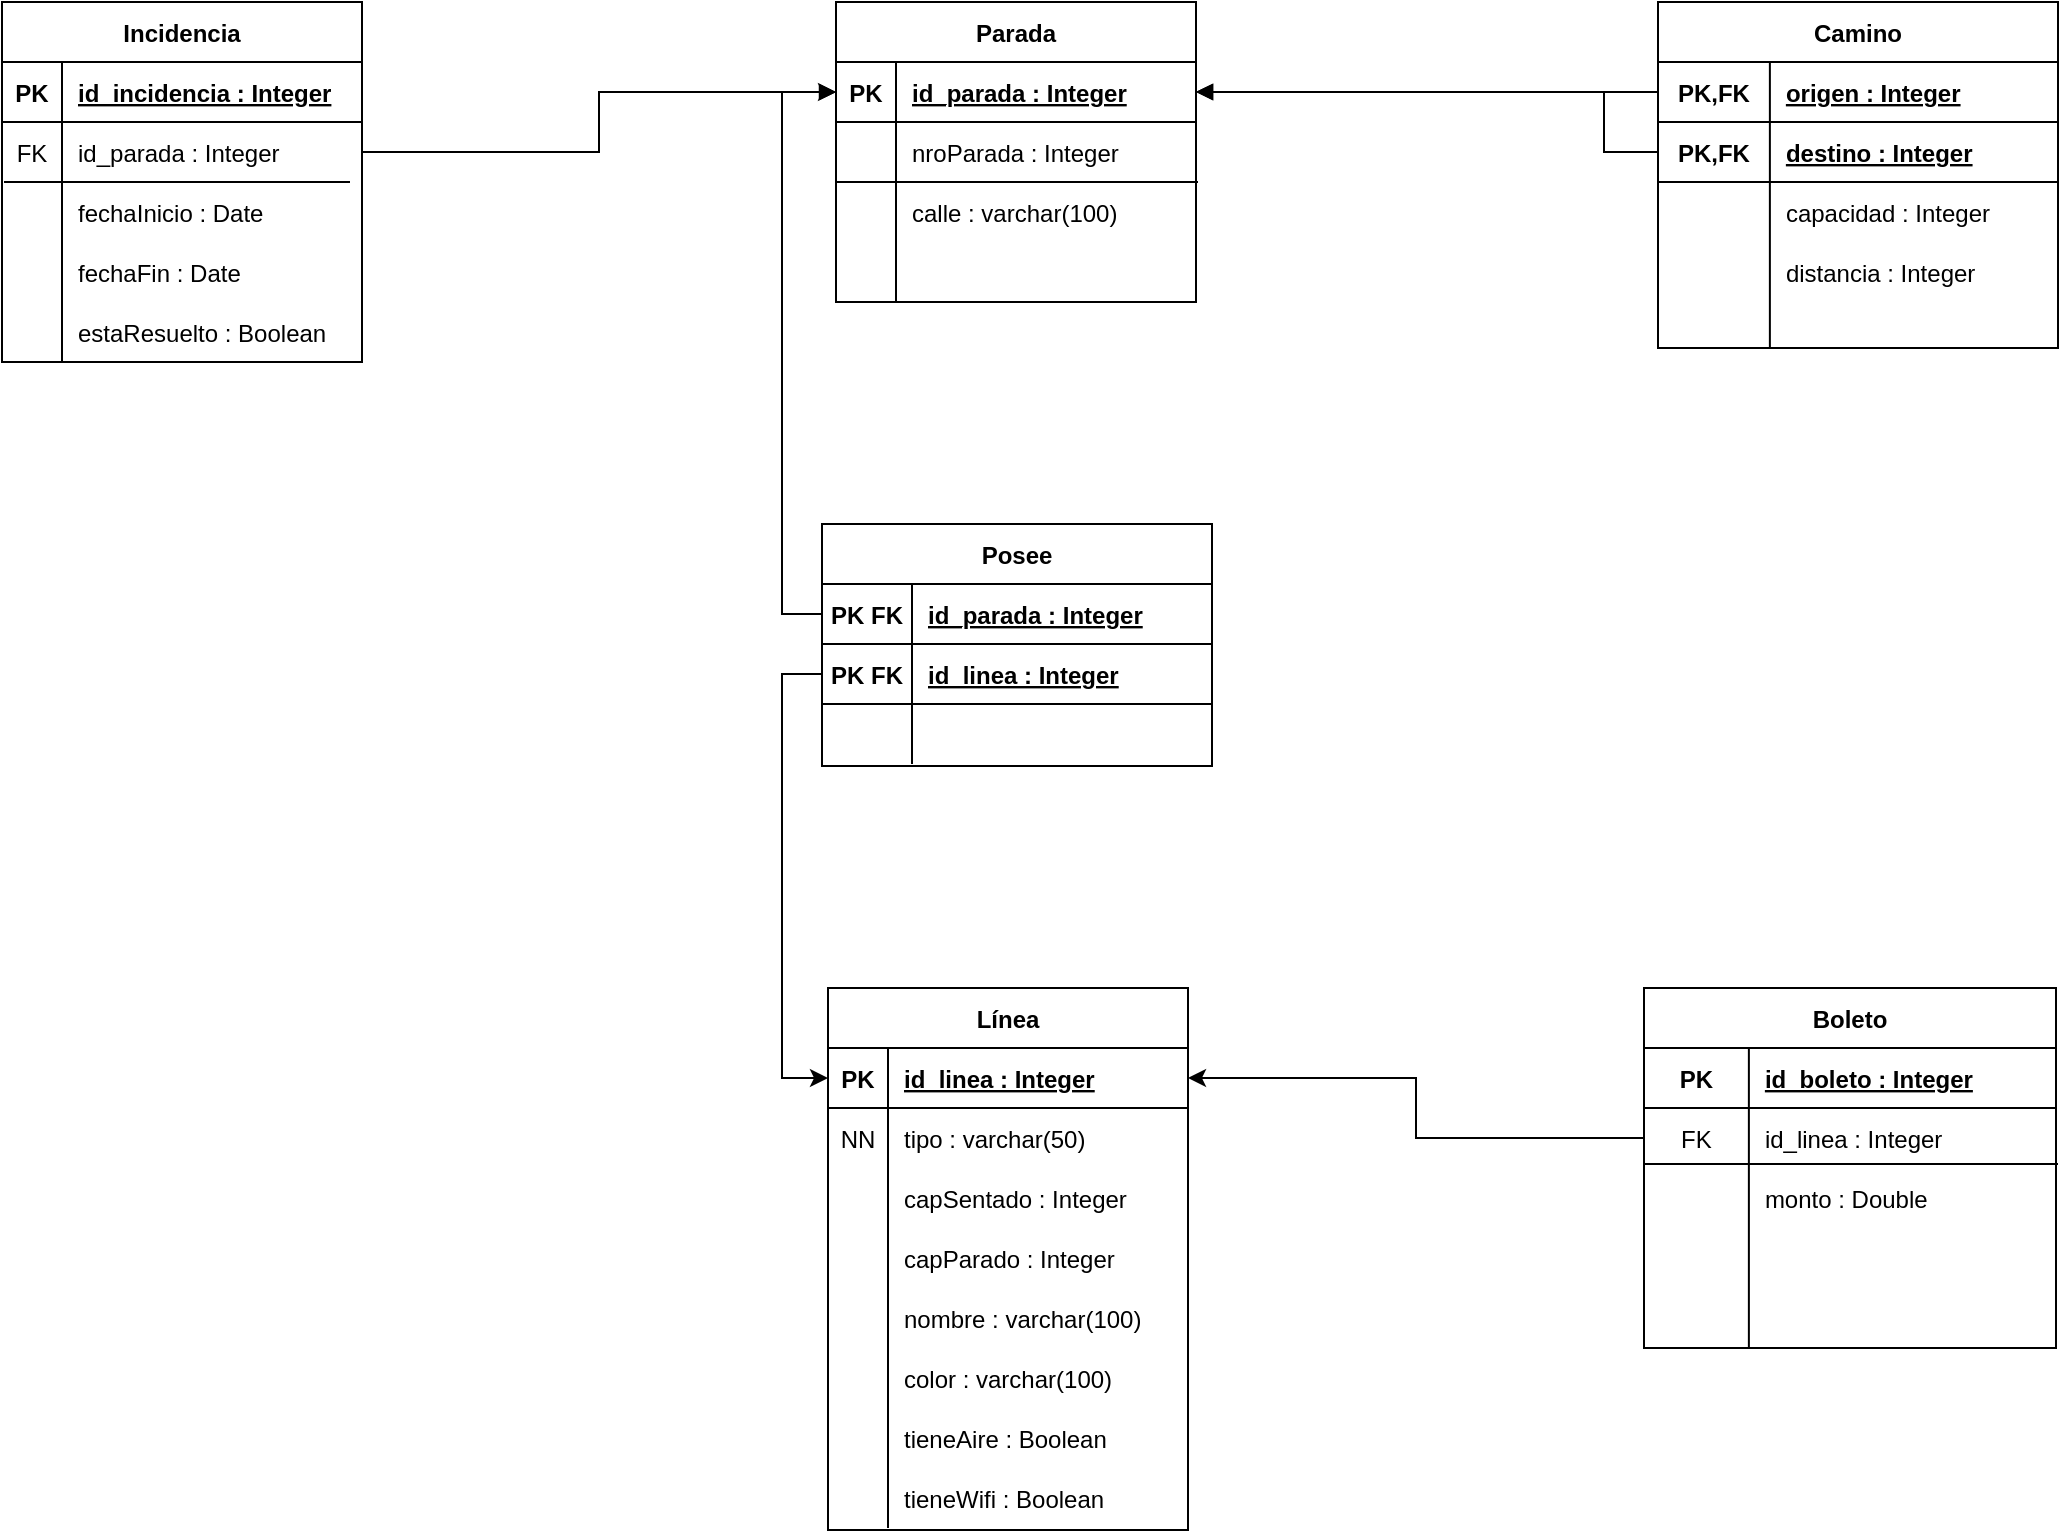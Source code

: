 <mxfile version="20.1.1" type="device"><diagram id="34BXZOlzf_gO7m-0BxgP" name="Page-1"><mxGraphModel dx="1102" dy="600" grid="0" gridSize="10" guides="1" tooltips="1" connect="1" arrows="1" fold="1" page="1" pageScale="1" pageWidth="100000" pageHeight="100000" math="0" shadow="0"><root><mxCell id="0"/><mxCell id="1" parent="0"/><mxCell id="Bg2CPUU8mRUNWE9RcrOI-24" value="Incidencia" style="shape=table;startSize=30;container=1;collapsible=1;childLayout=tableLayout;fixedRows=1;rowLines=0;fontStyle=1;align=center;resizeLast=1;" parent="1" vertex="1"><mxGeometry x="164" y="223" width="180" height="180" as="geometry"/></mxCell><mxCell id="Bg2CPUU8mRUNWE9RcrOI-25" value="" style="shape=tableRow;horizontal=0;startSize=0;swimlaneHead=0;swimlaneBody=0;fillColor=none;collapsible=0;dropTarget=0;points=[[0,0.5],[1,0.5]];portConstraint=eastwest;top=0;left=0;right=0;bottom=1;" parent="Bg2CPUU8mRUNWE9RcrOI-24" vertex="1"><mxGeometry y="30" width="180" height="30" as="geometry"/></mxCell><mxCell id="Bg2CPUU8mRUNWE9RcrOI-26" value="PK" style="shape=partialRectangle;connectable=0;fillColor=none;top=0;left=0;bottom=0;right=0;fontStyle=1;overflow=hidden;" parent="Bg2CPUU8mRUNWE9RcrOI-25" vertex="1"><mxGeometry width="30" height="30" as="geometry"><mxRectangle width="30" height="30" as="alternateBounds"/></mxGeometry></mxCell><mxCell id="Bg2CPUU8mRUNWE9RcrOI-27" value="id_incidencia : Integer" style="shape=partialRectangle;connectable=0;fillColor=none;top=0;left=0;bottom=0;right=0;align=left;spacingLeft=6;fontStyle=5;overflow=hidden;" parent="Bg2CPUU8mRUNWE9RcrOI-25" vertex="1"><mxGeometry x="30" width="150" height="30" as="geometry"><mxRectangle width="150" height="30" as="alternateBounds"/></mxGeometry></mxCell><mxCell id="Bg2CPUU8mRUNWE9RcrOI-37" value="" style="shape=tableRow;horizontal=0;startSize=0;swimlaneHead=0;swimlaneBody=0;fillColor=none;collapsible=0;dropTarget=0;points=[[0,0.5],[1,0.5]];portConstraint=eastwest;top=0;left=0;right=0;bottom=0;" parent="Bg2CPUU8mRUNWE9RcrOI-24" vertex="1"><mxGeometry y="60" width="180" height="30" as="geometry"/></mxCell><mxCell id="Bg2CPUU8mRUNWE9RcrOI-38" value="FK" style="shape=partialRectangle;connectable=0;fillColor=none;top=0;left=0;bottom=0;right=0;fontStyle=0;overflow=hidden;" parent="Bg2CPUU8mRUNWE9RcrOI-37" vertex="1"><mxGeometry width="30" height="30" as="geometry"><mxRectangle width="30" height="30" as="alternateBounds"/></mxGeometry></mxCell><mxCell id="Bg2CPUU8mRUNWE9RcrOI-39" value="id_parada : Integer" style="shape=partialRectangle;connectable=0;fillColor=none;top=0;left=0;bottom=0;right=0;align=left;spacingLeft=6;fontStyle=0;overflow=hidden;" parent="Bg2CPUU8mRUNWE9RcrOI-37" vertex="1"><mxGeometry x="30" width="150" height="30" as="geometry"><mxRectangle width="150" height="30" as="alternateBounds"/></mxGeometry></mxCell><mxCell id="Bg2CPUU8mRUNWE9RcrOI-28" value="" style="shape=tableRow;horizontal=0;startSize=0;swimlaneHead=0;swimlaneBody=0;fillColor=none;collapsible=0;dropTarget=0;points=[[0,0.5],[1,0.5]];portConstraint=eastwest;top=0;left=0;right=0;bottom=0;" parent="Bg2CPUU8mRUNWE9RcrOI-24" vertex="1"><mxGeometry y="90" width="180" height="30" as="geometry"/></mxCell><mxCell id="Bg2CPUU8mRUNWE9RcrOI-29" value="" style="shape=partialRectangle;connectable=0;fillColor=none;top=0;left=0;bottom=0;right=0;editable=1;overflow=hidden;" parent="Bg2CPUU8mRUNWE9RcrOI-28" vertex="1"><mxGeometry width="30" height="30" as="geometry"><mxRectangle width="30" height="30" as="alternateBounds"/></mxGeometry></mxCell><mxCell id="Bg2CPUU8mRUNWE9RcrOI-30" value="fechaInicio : Date" style="shape=partialRectangle;connectable=0;fillColor=none;top=0;left=0;bottom=0;right=0;align=left;spacingLeft=6;overflow=hidden;" parent="Bg2CPUU8mRUNWE9RcrOI-28" vertex="1"><mxGeometry x="30" width="150" height="30" as="geometry"><mxRectangle width="150" height="30" as="alternateBounds"/></mxGeometry></mxCell><mxCell id="Bg2CPUU8mRUNWE9RcrOI-31" value="" style="shape=tableRow;horizontal=0;startSize=0;swimlaneHead=0;swimlaneBody=0;fillColor=none;collapsible=0;dropTarget=0;points=[[0,0.5],[1,0.5]];portConstraint=eastwest;top=0;left=0;right=0;bottom=0;" parent="Bg2CPUU8mRUNWE9RcrOI-24" vertex="1"><mxGeometry y="120" width="180" height="30" as="geometry"/></mxCell><mxCell id="Bg2CPUU8mRUNWE9RcrOI-32" value="" style="shape=partialRectangle;connectable=0;fillColor=none;top=0;left=0;bottom=0;right=0;editable=1;overflow=hidden;" parent="Bg2CPUU8mRUNWE9RcrOI-31" vertex="1"><mxGeometry width="30" height="30" as="geometry"><mxRectangle width="30" height="30" as="alternateBounds"/></mxGeometry></mxCell><mxCell id="Bg2CPUU8mRUNWE9RcrOI-33" value="fechaFin : Date" style="shape=partialRectangle;connectable=0;fillColor=none;top=0;left=0;bottom=0;right=0;align=left;spacingLeft=6;overflow=hidden;" parent="Bg2CPUU8mRUNWE9RcrOI-31" vertex="1"><mxGeometry x="30" width="150" height="30" as="geometry"><mxRectangle width="150" height="30" as="alternateBounds"/></mxGeometry></mxCell><mxCell id="Bg2CPUU8mRUNWE9RcrOI-34" value="" style="shape=tableRow;horizontal=0;startSize=0;swimlaneHead=0;swimlaneBody=0;fillColor=none;collapsible=0;dropTarget=0;points=[[0,0.5],[1,0.5]];portConstraint=eastwest;top=0;left=0;right=0;bottom=0;" parent="Bg2CPUU8mRUNWE9RcrOI-24" vertex="1"><mxGeometry y="150" width="180" height="30" as="geometry"/></mxCell><mxCell id="Bg2CPUU8mRUNWE9RcrOI-35" value="" style="shape=partialRectangle;connectable=0;fillColor=none;top=0;left=0;bottom=0;right=0;editable=1;overflow=hidden;" parent="Bg2CPUU8mRUNWE9RcrOI-34" vertex="1"><mxGeometry width="30" height="30" as="geometry"><mxRectangle width="30" height="30" as="alternateBounds"/></mxGeometry></mxCell><mxCell id="Bg2CPUU8mRUNWE9RcrOI-36" value="estaResuelto : Boolean" style="shape=partialRectangle;connectable=0;fillColor=none;top=0;left=0;bottom=0;right=0;align=left;spacingLeft=6;overflow=hidden;" parent="Bg2CPUU8mRUNWE9RcrOI-34" vertex="1"><mxGeometry x="30" width="150" height="30" as="geometry"><mxRectangle width="150" height="30" as="alternateBounds"/></mxGeometry></mxCell><mxCell id="Bg2CPUU8mRUNWE9RcrOI-43" value="Parada" style="shape=table;startSize=30;container=1;collapsible=1;childLayout=tableLayout;fixedRows=1;rowLines=0;fontStyle=1;align=center;resizeLast=1;" parent="1" vertex="1"><mxGeometry x="581" y="223" width="180" height="150" as="geometry"/></mxCell><mxCell id="Bg2CPUU8mRUNWE9RcrOI-44" value="" style="shape=tableRow;horizontal=0;startSize=0;swimlaneHead=0;swimlaneBody=0;fillColor=none;collapsible=0;dropTarget=0;points=[[0,0.5],[1,0.5]];portConstraint=eastwest;top=0;left=0;right=0;bottom=1;" parent="Bg2CPUU8mRUNWE9RcrOI-43" vertex="1"><mxGeometry y="30" width="180" height="30" as="geometry"/></mxCell><mxCell id="Bg2CPUU8mRUNWE9RcrOI-45" value="PK" style="shape=partialRectangle;connectable=0;fillColor=none;top=0;left=0;bottom=0;right=0;fontStyle=1;overflow=hidden;" parent="Bg2CPUU8mRUNWE9RcrOI-44" vertex="1"><mxGeometry width="30" height="30" as="geometry"><mxRectangle width="30" height="30" as="alternateBounds"/></mxGeometry></mxCell><mxCell id="Bg2CPUU8mRUNWE9RcrOI-46" value="id_parada : Integer" style="shape=partialRectangle;connectable=0;fillColor=none;top=0;left=0;bottom=0;right=0;align=left;spacingLeft=6;fontStyle=5;overflow=hidden;" parent="Bg2CPUU8mRUNWE9RcrOI-44" vertex="1"><mxGeometry x="30" width="150" height="30" as="geometry"><mxRectangle width="150" height="30" as="alternateBounds"/></mxGeometry></mxCell><mxCell id="Bg2CPUU8mRUNWE9RcrOI-47" value="" style="shape=tableRow;horizontal=0;startSize=0;swimlaneHead=0;swimlaneBody=0;fillColor=none;collapsible=0;dropTarget=0;points=[[0,0.5],[1,0.5]];portConstraint=eastwest;top=0;left=0;right=0;bottom=0;" parent="Bg2CPUU8mRUNWE9RcrOI-43" vertex="1"><mxGeometry y="60" width="180" height="30" as="geometry"/></mxCell><mxCell id="Bg2CPUU8mRUNWE9RcrOI-48" value="" style="shape=partialRectangle;connectable=0;fillColor=none;top=0;left=0;bottom=0;right=0;editable=1;overflow=hidden;" parent="Bg2CPUU8mRUNWE9RcrOI-47" vertex="1"><mxGeometry width="30" height="30" as="geometry"><mxRectangle width="30" height="30" as="alternateBounds"/></mxGeometry></mxCell><mxCell id="Bg2CPUU8mRUNWE9RcrOI-49" value="nroParada : Integer" style="shape=partialRectangle;connectable=0;fillColor=none;top=0;left=0;bottom=0;right=0;align=left;spacingLeft=6;overflow=hidden;" parent="Bg2CPUU8mRUNWE9RcrOI-47" vertex="1"><mxGeometry x="30" width="150" height="30" as="geometry"><mxRectangle width="150" height="30" as="alternateBounds"/></mxGeometry></mxCell><mxCell id="Bg2CPUU8mRUNWE9RcrOI-50" value="" style="shape=tableRow;horizontal=0;startSize=0;swimlaneHead=0;swimlaneBody=0;fillColor=none;collapsible=0;dropTarget=0;points=[[0,0.5],[1,0.5]];portConstraint=eastwest;top=0;left=0;right=0;bottom=0;" parent="Bg2CPUU8mRUNWE9RcrOI-43" vertex="1"><mxGeometry y="90" width="180" height="30" as="geometry"/></mxCell><mxCell id="Bg2CPUU8mRUNWE9RcrOI-51" value="" style="shape=partialRectangle;connectable=0;fillColor=none;top=0;left=0;bottom=0;right=0;editable=1;overflow=hidden;" parent="Bg2CPUU8mRUNWE9RcrOI-50" vertex="1"><mxGeometry width="30" height="30" as="geometry"><mxRectangle width="30" height="30" as="alternateBounds"/></mxGeometry></mxCell><mxCell id="Bg2CPUU8mRUNWE9RcrOI-52" value="calle : varchar(100)" style="shape=partialRectangle;connectable=0;fillColor=none;top=0;left=0;bottom=0;right=0;align=left;spacingLeft=6;overflow=hidden;" parent="Bg2CPUU8mRUNWE9RcrOI-50" vertex="1"><mxGeometry x="30" width="150" height="30" as="geometry"><mxRectangle width="150" height="30" as="alternateBounds"/></mxGeometry></mxCell><mxCell id="Bg2CPUU8mRUNWE9RcrOI-53" value="" style="shape=tableRow;horizontal=0;startSize=0;swimlaneHead=0;swimlaneBody=0;fillColor=none;collapsible=0;dropTarget=0;points=[[0,0.5],[1,0.5]];portConstraint=eastwest;top=0;left=0;right=0;bottom=0;" parent="Bg2CPUU8mRUNWE9RcrOI-43" vertex="1"><mxGeometry y="120" width="180" height="30" as="geometry"/></mxCell><mxCell id="Bg2CPUU8mRUNWE9RcrOI-54" value="" style="shape=partialRectangle;connectable=0;fillColor=none;top=0;left=0;bottom=0;right=0;editable=1;overflow=hidden;" parent="Bg2CPUU8mRUNWE9RcrOI-53" vertex="1"><mxGeometry width="30" height="30" as="geometry"><mxRectangle width="30" height="30" as="alternateBounds"/></mxGeometry></mxCell><mxCell id="Bg2CPUU8mRUNWE9RcrOI-55" value="" style="shape=partialRectangle;connectable=0;fillColor=none;top=0;left=0;bottom=0;right=0;align=left;spacingLeft=6;overflow=hidden;" parent="Bg2CPUU8mRUNWE9RcrOI-53" vertex="1"><mxGeometry x="30" width="150" height="30" as="geometry"><mxRectangle width="150" height="30" as="alternateBounds"/></mxGeometry></mxCell><mxCell id="Bg2CPUU8mRUNWE9RcrOI-59" value="" style="line;strokeWidth=1;rotatable=0;dashed=0;labelPosition=right;align=left;verticalAlign=middle;spacingTop=0;spacingLeft=6;points=[];portConstraint=eastwest;" parent="1" vertex="1"><mxGeometry x="581" y="308" width="181" height="10" as="geometry"/></mxCell><mxCell id="Bg2CPUU8mRUNWE9RcrOI-60" value="" style="html=1;verticalAlign=bottom;endArrow=block;rounded=0;exitX=1;exitY=0.5;exitDx=0;exitDy=0;entryX=0;entryY=0.5;entryDx=0;entryDy=0;edgeStyle=orthogonalEdgeStyle;" parent="1" source="Bg2CPUU8mRUNWE9RcrOI-37" target="Bg2CPUU8mRUNWE9RcrOI-44" edge="1"><mxGeometry width="80" relative="1" as="geometry"><mxPoint x="527" y="411" as="sourcePoint"/><mxPoint x="607" y="411" as="targetPoint"/></mxGeometry></mxCell><mxCell id="Bg2CPUU8mRUNWE9RcrOI-61" value="Camino" style="shape=table;startSize=30;container=1;collapsible=1;childLayout=tableLayout;fixedRows=1;rowLines=0;fontStyle=1;align=center;resizeLast=1;" parent="1" vertex="1"><mxGeometry x="992" y="223" width="200" height="173" as="geometry"/></mxCell><mxCell id="Bg2CPUU8mRUNWE9RcrOI-62" value="" style="shape=tableRow;horizontal=0;startSize=0;swimlaneHead=0;swimlaneBody=0;fillColor=none;collapsible=0;dropTarget=0;points=[[0,0.5],[1,0.5]];portConstraint=eastwest;top=0;left=0;right=0;bottom=1;" parent="Bg2CPUU8mRUNWE9RcrOI-61" vertex="1"><mxGeometry y="30" width="200" height="30" as="geometry"/></mxCell><mxCell id="Bg2CPUU8mRUNWE9RcrOI-63" value="PK,FK" style="shape=partialRectangle;connectable=0;fillColor=none;top=0;left=0;bottom=0;right=0;fontStyle=1;overflow=hidden;" parent="Bg2CPUU8mRUNWE9RcrOI-62" vertex="1"><mxGeometry width="55.938" height="30" as="geometry"><mxRectangle width="55.938" height="30" as="alternateBounds"/></mxGeometry></mxCell><mxCell id="Bg2CPUU8mRUNWE9RcrOI-64" value="origen : Integer" style="shape=partialRectangle;connectable=0;fillColor=none;top=0;left=0;bottom=0;right=0;align=left;spacingLeft=6;fontStyle=5;overflow=hidden;" parent="Bg2CPUU8mRUNWE9RcrOI-62" vertex="1"><mxGeometry x="55.938" width="144.062" height="30" as="geometry"><mxRectangle width="144.062" height="30" as="alternateBounds"/></mxGeometry></mxCell><mxCell id="Bg2CPUU8mRUNWE9RcrOI-74" value="" style="shape=tableRow;horizontal=0;startSize=0;swimlaneHead=0;swimlaneBody=0;fillColor=none;collapsible=0;dropTarget=0;points=[[0,0.5],[1,0.5]];portConstraint=eastwest;top=0;left=0;right=0;bottom=1;" parent="Bg2CPUU8mRUNWE9RcrOI-61" vertex="1"><mxGeometry y="60" width="200" height="30" as="geometry"/></mxCell><mxCell id="Bg2CPUU8mRUNWE9RcrOI-75" value="PK,FK" style="shape=partialRectangle;connectable=0;fillColor=none;top=0;left=0;bottom=0;right=0;fontStyle=1;overflow=hidden;" parent="Bg2CPUU8mRUNWE9RcrOI-74" vertex="1"><mxGeometry width="55.938" height="30" as="geometry"><mxRectangle width="55.938" height="30" as="alternateBounds"/></mxGeometry></mxCell><mxCell id="Bg2CPUU8mRUNWE9RcrOI-76" value="destino : Integer" style="shape=partialRectangle;connectable=0;fillColor=none;top=0;left=0;bottom=0;right=0;align=left;spacingLeft=6;fontStyle=5;overflow=hidden;" parent="Bg2CPUU8mRUNWE9RcrOI-74" vertex="1"><mxGeometry x="55.938" width="144.062" height="30" as="geometry"><mxRectangle width="144.062" height="30" as="alternateBounds"/></mxGeometry></mxCell><mxCell id="Bg2CPUU8mRUNWE9RcrOI-65" value="" style="shape=tableRow;horizontal=0;startSize=0;swimlaneHead=0;swimlaneBody=0;fillColor=none;collapsible=0;dropTarget=0;points=[[0,0.5],[1,0.5]];portConstraint=eastwest;top=0;left=0;right=0;bottom=0;" parent="Bg2CPUU8mRUNWE9RcrOI-61" vertex="1"><mxGeometry y="90" width="200" height="30" as="geometry"/></mxCell><mxCell id="Bg2CPUU8mRUNWE9RcrOI-66" value="" style="shape=partialRectangle;connectable=0;fillColor=none;top=0;left=0;bottom=0;right=0;editable=1;overflow=hidden;" parent="Bg2CPUU8mRUNWE9RcrOI-65" vertex="1"><mxGeometry width="55.938" height="30" as="geometry"><mxRectangle width="55.938" height="30" as="alternateBounds"/></mxGeometry></mxCell><mxCell id="Bg2CPUU8mRUNWE9RcrOI-67" value="capacidad : Integer" style="shape=partialRectangle;connectable=0;fillColor=none;top=0;left=0;bottom=0;right=0;align=left;spacingLeft=6;overflow=hidden;" parent="Bg2CPUU8mRUNWE9RcrOI-65" vertex="1"><mxGeometry x="55.938" width="144.062" height="30" as="geometry"><mxRectangle width="144.062" height="30" as="alternateBounds"/></mxGeometry></mxCell><mxCell id="Bg2CPUU8mRUNWE9RcrOI-68" value="" style="shape=tableRow;horizontal=0;startSize=0;swimlaneHead=0;swimlaneBody=0;fillColor=none;collapsible=0;dropTarget=0;points=[[0,0.5],[1,0.5]];portConstraint=eastwest;top=0;left=0;right=0;bottom=0;" parent="Bg2CPUU8mRUNWE9RcrOI-61" vertex="1"><mxGeometry y="120" width="200" height="30" as="geometry"/></mxCell><mxCell id="Bg2CPUU8mRUNWE9RcrOI-69" value="" style="shape=partialRectangle;connectable=0;fillColor=none;top=0;left=0;bottom=0;right=0;editable=1;overflow=hidden;" parent="Bg2CPUU8mRUNWE9RcrOI-68" vertex="1"><mxGeometry width="55.938" height="30" as="geometry"><mxRectangle width="55.938" height="30" as="alternateBounds"/></mxGeometry></mxCell><mxCell id="Bg2CPUU8mRUNWE9RcrOI-70" value="distancia : Integer" style="shape=partialRectangle;connectable=0;fillColor=none;top=0;left=0;bottom=0;right=0;align=left;spacingLeft=6;overflow=hidden;" parent="Bg2CPUU8mRUNWE9RcrOI-68" vertex="1"><mxGeometry x="55.938" width="144.062" height="30" as="geometry"><mxRectangle width="144.062" height="30" as="alternateBounds"/></mxGeometry></mxCell><mxCell id="Bg2CPUU8mRUNWE9RcrOI-71" value="" style="shape=tableRow;horizontal=0;startSize=0;swimlaneHead=0;swimlaneBody=0;fillColor=none;collapsible=0;dropTarget=0;points=[[0,0.5],[1,0.5]];portConstraint=eastwest;top=0;left=0;right=0;bottom=0;" parent="Bg2CPUU8mRUNWE9RcrOI-61" vertex="1"><mxGeometry y="150" width="200" height="23" as="geometry"/></mxCell><mxCell id="Bg2CPUU8mRUNWE9RcrOI-72" value="" style="shape=partialRectangle;connectable=0;fillColor=none;top=0;left=0;bottom=0;right=0;editable=1;overflow=hidden;" parent="Bg2CPUU8mRUNWE9RcrOI-71" vertex="1"><mxGeometry width="55.938" height="23" as="geometry"><mxRectangle width="55.938" height="23" as="alternateBounds"/></mxGeometry></mxCell><mxCell id="Bg2CPUU8mRUNWE9RcrOI-73" value="" style="shape=partialRectangle;connectable=0;fillColor=none;top=0;left=0;bottom=0;right=0;align=left;spacingLeft=6;overflow=hidden;" parent="Bg2CPUU8mRUNWE9RcrOI-71" vertex="1"><mxGeometry x="55.938" width="144.062" height="23" as="geometry"><mxRectangle width="144.062" height="23" as="alternateBounds"/></mxGeometry></mxCell><mxCell id="Bg2CPUU8mRUNWE9RcrOI-77" value="" style="html=1;verticalAlign=bottom;endArrow=block;rounded=0;entryX=1;entryY=0.5;entryDx=0;entryDy=0;exitX=0;exitY=0.5;exitDx=0;exitDy=0;edgeStyle=orthogonalEdgeStyle;" parent="1" source="Bg2CPUU8mRUNWE9RcrOI-62" target="Bg2CPUU8mRUNWE9RcrOI-44" edge="1"><mxGeometry width="80" relative="1" as="geometry"><mxPoint x="701" y="523" as="sourcePoint"/><mxPoint x="781" y="523" as="targetPoint"/></mxGeometry></mxCell><mxCell id="Bg2CPUU8mRUNWE9RcrOI-80" value="" style="line;strokeWidth=1;fillColor=none;align=left;verticalAlign=middle;spacingTop=-1;spacingLeft=3;spacingRight=3;rotatable=0;labelPosition=right;points=[];portConstraint=eastwest;" parent="1" vertex="1"><mxGeometry x="165" y="309" width="173" height="8" as="geometry"/></mxCell><mxCell id="Bg2CPUU8mRUNWE9RcrOI-81" value="Línea" style="shape=table;startSize=30;container=1;collapsible=1;childLayout=tableLayout;fixedRows=1;rowLines=0;fontStyle=1;align=center;resizeLast=1;" parent="1" vertex="1"><mxGeometry x="577" y="716" width="180" height="271" as="geometry"/></mxCell><mxCell id="Bg2CPUU8mRUNWE9RcrOI-82" value="" style="shape=tableRow;horizontal=0;startSize=0;swimlaneHead=0;swimlaneBody=0;fillColor=none;collapsible=0;dropTarget=0;points=[[0,0.5],[1,0.5]];portConstraint=eastwest;top=0;left=0;right=0;bottom=1;" parent="Bg2CPUU8mRUNWE9RcrOI-81" vertex="1"><mxGeometry y="30" width="180" height="30" as="geometry"/></mxCell><mxCell id="Bg2CPUU8mRUNWE9RcrOI-83" value="PK" style="shape=partialRectangle;connectable=0;fillColor=none;top=0;left=0;bottom=0;right=0;fontStyle=1;overflow=hidden;" parent="Bg2CPUU8mRUNWE9RcrOI-82" vertex="1"><mxGeometry width="30" height="30" as="geometry"><mxRectangle width="30" height="30" as="alternateBounds"/></mxGeometry></mxCell><mxCell id="Bg2CPUU8mRUNWE9RcrOI-84" value="id_linea : Integer" style="shape=partialRectangle;connectable=0;fillColor=none;top=0;left=0;bottom=0;right=0;align=left;spacingLeft=6;fontStyle=5;overflow=hidden;" parent="Bg2CPUU8mRUNWE9RcrOI-82" vertex="1"><mxGeometry x="30" width="150" height="30" as="geometry"><mxRectangle width="150" height="30" as="alternateBounds"/></mxGeometry></mxCell><mxCell id="FlTuh3q9VB6FCidektfe-21" style="shape=tableRow;horizontal=0;startSize=0;swimlaneHead=0;swimlaneBody=0;fillColor=none;collapsible=0;dropTarget=0;points=[[0,0.5],[1,0.5]];portConstraint=eastwest;top=0;left=0;right=0;bottom=0;" parent="Bg2CPUU8mRUNWE9RcrOI-81" vertex="1"><mxGeometry y="60" width="180" height="30" as="geometry"/></mxCell><mxCell id="FlTuh3q9VB6FCidektfe-22" value="NN" style="shape=partialRectangle;connectable=0;fillColor=none;top=0;left=0;bottom=0;right=0;editable=1;overflow=hidden;" parent="FlTuh3q9VB6FCidektfe-21" vertex="1"><mxGeometry width="30" height="30" as="geometry"><mxRectangle width="30" height="30" as="alternateBounds"/></mxGeometry></mxCell><mxCell id="FlTuh3q9VB6FCidektfe-23" value="tipo : varchar(50)" style="shape=partialRectangle;connectable=0;fillColor=none;top=0;left=0;bottom=0;right=0;align=left;spacingLeft=6;overflow=hidden;" parent="FlTuh3q9VB6FCidektfe-21" vertex="1"><mxGeometry x="30" width="150" height="30" as="geometry"><mxRectangle width="150" height="30" as="alternateBounds"/></mxGeometry></mxCell><mxCell id="Bg2CPUU8mRUNWE9RcrOI-85" value="" style="shape=tableRow;horizontal=0;startSize=0;swimlaneHead=0;swimlaneBody=0;fillColor=none;collapsible=0;dropTarget=0;points=[[0,0.5],[1,0.5]];portConstraint=eastwest;top=0;left=0;right=0;bottom=0;" parent="Bg2CPUU8mRUNWE9RcrOI-81" vertex="1"><mxGeometry y="90" width="180" height="30" as="geometry"/></mxCell><mxCell id="Bg2CPUU8mRUNWE9RcrOI-86" value="" style="shape=partialRectangle;connectable=0;fillColor=none;top=0;left=0;bottom=0;right=0;editable=1;overflow=hidden;" parent="Bg2CPUU8mRUNWE9RcrOI-85" vertex="1"><mxGeometry width="30" height="30" as="geometry"><mxRectangle width="30" height="30" as="alternateBounds"/></mxGeometry></mxCell><mxCell id="Bg2CPUU8mRUNWE9RcrOI-87" value="capSentado : Integer" style="shape=partialRectangle;connectable=0;fillColor=none;top=0;left=0;bottom=0;right=0;align=left;spacingLeft=6;overflow=hidden;" parent="Bg2CPUU8mRUNWE9RcrOI-85" vertex="1"><mxGeometry x="30" width="150" height="30" as="geometry"><mxRectangle width="150" height="30" as="alternateBounds"/></mxGeometry></mxCell><mxCell id="FlTuh3q9VB6FCidektfe-24" style="shape=tableRow;horizontal=0;startSize=0;swimlaneHead=0;swimlaneBody=0;fillColor=none;collapsible=0;dropTarget=0;points=[[0,0.5],[1,0.5]];portConstraint=eastwest;top=0;left=0;right=0;bottom=0;" parent="Bg2CPUU8mRUNWE9RcrOI-81" vertex="1"><mxGeometry y="120" width="180" height="30" as="geometry"/></mxCell><mxCell id="FlTuh3q9VB6FCidektfe-25" style="shape=partialRectangle;connectable=0;fillColor=none;top=0;left=0;bottom=0;right=0;editable=1;overflow=hidden;" parent="FlTuh3q9VB6FCidektfe-24" vertex="1"><mxGeometry width="30" height="30" as="geometry"><mxRectangle width="30" height="30" as="alternateBounds"/></mxGeometry></mxCell><mxCell id="FlTuh3q9VB6FCidektfe-26" value="capParado : Integer" style="shape=partialRectangle;connectable=0;fillColor=none;top=0;left=0;bottom=0;right=0;align=left;spacingLeft=6;overflow=hidden;" parent="FlTuh3q9VB6FCidektfe-24" vertex="1"><mxGeometry x="30" width="150" height="30" as="geometry"><mxRectangle width="150" height="30" as="alternateBounds"/></mxGeometry></mxCell><mxCell id="Bg2CPUU8mRUNWE9RcrOI-88" value="" style="shape=tableRow;horizontal=0;startSize=0;swimlaneHead=0;swimlaneBody=0;fillColor=none;collapsible=0;dropTarget=0;points=[[0,0.5],[1,0.5]];portConstraint=eastwest;top=0;left=0;right=0;bottom=0;" parent="Bg2CPUU8mRUNWE9RcrOI-81" vertex="1"><mxGeometry y="150" width="180" height="30" as="geometry"/></mxCell><mxCell id="Bg2CPUU8mRUNWE9RcrOI-89" value="" style="shape=partialRectangle;connectable=0;fillColor=none;top=0;left=0;bottom=0;right=0;editable=1;overflow=hidden;" parent="Bg2CPUU8mRUNWE9RcrOI-88" vertex="1"><mxGeometry width="30" height="30" as="geometry"><mxRectangle width="30" height="30" as="alternateBounds"/></mxGeometry></mxCell><mxCell id="Bg2CPUU8mRUNWE9RcrOI-90" value="nombre : varchar(100)" style="shape=partialRectangle;connectable=0;fillColor=none;top=0;left=0;bottom=0;right=0;align=left;spacingLeft=6;overflow=hidden;" parent="Bg2CPUU8mRUNWE9RcrOI-88" vertex="1"><mxGeometry x="30" width="150" height="30" as="geometry"><mxRectangle width="150" height="30" as="alternateBounds"/></mxGeometry></mxCell><mxCell id="Bg2CPUU8mRUNWE9RcrOI-91" value="" style="shape=tableRow;horizontal=0;startSize=0;swimlaneHead=0;swimlaneBody=0;fillColor=none;collapsible=0;dropTarget=0;points=[[0,0.5],[1,0.5]];portConstraint=eastwest;top=0;left=0;right=0;bottom=0;" parent="Bg2CPUU8mRUNWE9RcrOI-81" vertex="1"><mxGeometry y="180" width="180" height="30" as="geometry"/></mxCell><mxCell id="Bg2CPUU8mRUNWE9RcrOI-92" value="" style="shape=partialRectangle;connectable=0;fillColor=none;top=0;left=0;bottom=0;right=0;editable=1;overflow=hidden;" parent="Bg2CPUU8mRUNWE9RcrOI-91" vertex="1"><mxGeometry width="30" height="30" as="geometry"><mxRectangle width="30" height="30" as="alternateBounds"/></mxGeometry></mxCell><mxCell id="Bg2CPUU8mRUNWE9RcrOI-93" value="color : varchar(100)" style="shape=partialRectangle;connectable=0;fillColor=none;top=0;left=0;bottom=0;right=0;align=left;spacingLeft=6;overflow=hidden;" parent="Bg2CPUU8mRUNWE9RcrOI-91" vertex="1"><mxGeometry x="30" width="150" height="30" as="geometry"><mxRectangle width="150" height="30" as="alternateBounds"/></mxGeometry></mxCell><mxCell id="FlTuh3q9VB6FCidektfe-30" style="shape=tableRow;horizontal=0;startSize=0;swimlaneHead=0;swimlaneBody=0;fillColor=none;collapsible=0;dropTarget=0;points=[[0,0.5],[1,0.5]];portConstraint=eastwest;top=0;left=0;right=0;bottom=0;" parent="Bg2CPUU8mRUNWE9RcrOI-81" vertex="1"><mxGeometry y="210" width="180" height="30" as="geometry"/></mxCell><mxCell id="FlTuh3q9VB6FCidektfe-31" style="shape=partialRectangle;connectable=0;fillColor=none;top=0;left=0;bottom=0;right=0;editable=1;overflow=hidden;" parent="FlTuh3q9VB6FCidektfe-30" vertex="1"><mxGeometry width="30" height="30" as="geometry"><mxRectangle width="30" height="30" as="alternateBounds"/></mxGeometry></mxCell><mxCell id="FlTuh3q9VB6FCidektfe-32" value="tieneAire : Boolean" style="shape=partialRectangle;connectable=0;fillColor=none;top=0;left=0;bottom=0;right=0;align=left;spacingLeft=6;overflow=hidden;" parent="FlTuh3q9VB6FCidektfe-30" vertex="1"><mxGeometry x="30" width="150" height="30" as="geometry"><mxRectangle width="150" height="30" as="alternateBounds"/></mxGeometry></mxCell><mxCell id="FlTuh3q9VB6FCidektfe-27" style="shape=tableRow;horizontal=0;startSize=0;swimlaneHead=0;swimlaneBody=0;fillColor=none;collapsible=0;dropTarget=0;points=[[0,0.5],[1,0.5]];portConstraint=eastwest;top=0;left=0;right=0;bottom=0;" parent="Bg2CPUU8mRUNWE9RcrOI-81" vertex="1"><mxGeometry y="240" width="180" height="30" as="geometry"/></mxCell><mxCell id="FlTuh3q9VB6FCidektfe-28" style="shape=partialRectangle;connectable=0;fillColor=none;top=0;left=0;bottom=0;right=0;editable=1;overflow=hidden;" parent="FlTuh3q9VB6FCidektfe-27" vertex="1"><mxGeometry width="30" height="30" as="geometry"><mxRectangle width="30" height="30" as="alternateBounds"/></mxGeometry></mxCell><mxCell id="FlTuh3q9VB6FCidektfe-29" value="tieneWifi : Boolean" style="shape=partialRectangle;connectable=0;fillColor=none;top=0;left=0;bottom=0;right=0;align=left;spacingLeft=6;overflow=hidden;" parent="FlTuh3q9VB6FCidektfe-27" vertex="1"><mxGeometry x="30" width="150" height="30" as="geometry"><mxRectangle width="150" height="30" as="alternateBounds"/></mxGeometry></mxCell><mxCell id="Bg2CPUU8mRUNWE9RcrOI-94" value="Boleto" style="shape=table;startSize=30;container=1;collapsible=1;childLayout=tableLayout;fixedRows=1;rowLines=0;fontStyle=1;align=center;resizeLast=1;" parent="1" vertex="1"><mxGeometry x="985" y="716" width="206" height="180" as="geometry"/></mxCell><mxCell id="Bg2CPUU8mRUNWE9RcrOI-95" value="" style="shape=tableRow;horizontal=0;startSize=0;swimlaneHead=0;swimlaneBody=0;fillColor=none;collapsible=0;dropTarget=0;points=[[0,0.5],[1,0.5]];portConstraint=eastwest;top=0;left=0;right=0;bottom=1;" parent="Bg2CPUU8mRUNWE9RcrOI-94" vertex="1"><mxGeometry y="30" width="206" height="30" as="geometry"/></mxCell><mxCell id="Bg2CPUU8mRUNWE9RcrOI-96" value="PK" style="shape=partialRectangle;connectable=0;fillColor=none;top=0;left=0;bottom=0;right=0;fontStyle=1;overflow=hidden;" parent="Bg2CPUU8mRUNWE9RcrOI-95" vertex="1"><mxGeometry width="52.438" height="30" as="geometry"><mxRectangle width="52.438" height="30" as="alternateBounds"/></mxGeometry></mxCell><mxCell id="Bg2CPUU8mRUNWE9RcrOI-97" value="id_boleto : Integer" style="shape=partialRectangle;connectable=0;fillColor=none;top=0;left=0;bottom=0;right=0;align=left;spacingLeft=6;fontStyle=5;overflow=hidden;" parent="Bg2CPUU8mRUNWE9RcrOI-95" vertex="1"><mxGeometry x="52.438" width="153.562" height="30" as="geometry"><mxRectangle width="153.562" height="30" as="alternateBounds"/></mxGeometry></mxCell><mxCell id="Bg2CPUU8mRUNWE9RcrOI-107" value="" style="shape=tableRow;horizontal=0;startSize=0;swimlaneHead=0;swimlaneBody=0;fillColor=none;collapsible=0;dropTarget=0;points=[[0,0.5],[1,0.5]];portConstraint=eastwest;top=0;left=0;right=0;bottom=0;" parent="Bg2CPUU8mRUNWE9RcrOI-94" vertex="1"><mxGeometry y="60" width="206" height="30" as="geometry"/></mxCell><mxCell id="Bg2CPUU8mRUNWE9RcrOI-108" value="FK" style="shape=partialRectangle;connectable=0;fillColor=none;top=0;left=0;bottom=0;right=0;fontStyle=0;overflow=hidden;" parent="Bg2CPUU8mRUNWE9RcrOI-107" vertex="1"><mxGeometry width="52.438" height="30" as="geometry"><mxRectangle width="52.438" height="30" as="alternateBounds"/></mxGeometry></mxCell><mxCell id="Bg2CPUU8mRUNWE9RcrOI-109" value="id_linea : Integer" style="shape=partialRectangle;connectable=0;fillColor=none;top=0;left=0;bottom=0;right=0;align=left;spacingLeft=6;fontStyle=0;overflow=hidden;" parent="Bg2CPUU8mRUNWE9RcrOI-107" vertex="1"><mxGeometry x="52.438" width="153.562" height="30" as="geometry"><mxRectangle width="153.562" height="30" as="alternateBounds"/></mxGeometry></mxCell><mxCell id="Bg2CPUU8mRUNWE9RcrOI-98" value="" style="shape=tableRow;horizontal=0;startSize=0;swimlaneHead=0;swimlaneBody=0;fillColor=none;collapsible=0;dropTarget=0;points=[[0,0.5],[1,0.5]];portConstraint=eastwest;top=0;left=0;right=0;bottom=0;" parent="Bg2CPUU8mRUNWE9RcrOI-94" vertex="1"><mxGeometry y="90" width="206" height="30" as="geometry"/></mxCell><mxCell id="Bg2CPUU8mRUNWE9RcrOI-99" value="" style="shape=partialRectangle;connectable=0;fillColor=none;top=0;left=0;bottom=0;right=0;editable=1;overflow=hidden;" parent="Bg2CPUU8mRUNWE9RcrOI-98" vertex="1"><mxGeometry width="52.438" height="30" as="geometry"><mxRectangle width="52.438" height="30" as="alternateBounds"/></mxGeometry></mxCell><mxCell id="Bg2CPUU8mRUNWE9RcrOI-100" value="monto : Double" style="shape=partialRectangle;connectable=0;fillColor=none;top=0;left=0;bottom=0;right=0;align=left;spacingLeft=6;overflow=hidden;" parent="Bg2CPUU8mRUNWE9RcrOI-98" vertex="1"><mxGeometry x="52.438" width="153.562" height="30" as="geometry"><mxRectangle width="153.562" height="30" as="alternateBounds"/></mxGeometry></mxCell><mxCell id="Bg2CPUU8mRUNWE9RcrOI-101" value="" style="shape=tableRow;horizontal=0;startSize=0;swimlaneHead=0;swimlaneBody=0;fillColor=none;collapsible=0;dropTarget=0;points=[[0,0.5],[1,0.5]];portConstraint=eastwest;top=0;left=0;right=0;bottom=0;" parent="Bg2CPUU8mRUNWE9RcrOI-94" vertex="1"><mxGeometry y="120" width="206" height="30" as="geometry"/></mxCell><mxCell id="Bg2CPUU8mRUNWE9RcrOI-102" value="" style="shape=partialRectangle;connectable=0;fillColor=none;top=0;left=0;bottom=0;right=0;editable=1;overflow=hidden;" parent="Bg2CPUU8mRUNWE9RcrOI-101" vertex="1"><mxGeometry width="52.438" height="30" as="geometry"><mxRectangle width="52.438" height="30" as="alternateBounds"/></mxGeometry></mxCell><mxCell id="Bg2CPUU8mRUNWE9RcrOI-103" value="" style="shape=partialRectangle;connectable=0;fillColor=none;top=0;left=0;bottom=0;right=0;align=left;spacingLeft=6;overflow=hidden;" parent="Bg2CPUU8mRUNWE9RcrOI-101" vertex="1"><mxGeometry x="52.438" width="153.562" height="30" as="geometry"><mxRectangle width="153.562" height="30" as="alternateBounds"/></mxGeometry></mxCell><mxCell id="Bg2CPUU8mRUNWE9RcrOI-104" value="" style="shape=tableRow;horizontal=0;startSize=0;swimlaneHead=0;swimlaneBody=0;fillColor=none;collapsible=0;dropTarget=0;points=[[0,0.5],[1,0.5]];portConstraint=eastwest;top=0;left=0;right=0;bottom=0;" parent="Bg2CPUU8mRUNWE9RcrOI-94" vertex="1"><mxGeometry y="150" width="206" height="30" as="geometry"/></mxCell><mxCell id="Bg2CPUU8mRUNWE9RcrOI-105" value="" style="shape=partialRectangle;connectable=0;fillColor=none;top=0;left=0;bottom=0;right=0;editable=1;overflow=hidden;" parent="Bg2CPUU8mRUNWE9RcrOI-104" vertex="1"><mxGeometry width="52.438" height="30" as="geometry"><mxRectangle width="52.438" height="30" as="alternateBounds"/></mxGeometry></mxCell><mxCell id="Bg2CPUU8mRUNWE9RcrOI-106" value="" style="shape=partialRectangle;connectable=0;fillColor=none;top=0;left=0;bottom=0;right=0;align=left;spacingLeft=6;overflow=hidden;" parent="Bg2CPUU8mRUNWE9RcrOI-104" vertex="1"><mxGeometry x="52.438" width="153.562" height="30" as="geometry"><mxRectangle width="153.562" height="30" as="alternateBounds"/></mxGeometry></mxCell><mxCell id="Bg2CPUU8mRUNWE9RcrOI-117" value="" style="line;strokeWidth=1;rotatable=0;dashed=0;labelPosition=right;align=left;verticalAlign=middle;spacingTop=0;spacingLeft=6;points=[];portConstraint=eastwest;" parent="1" vertex="1"><mxGeometry x="985" y="799" width="207" height="10" as="geometry"/></mxCell><mxCell id="frEtmr3DBrQzJkPQ170g-1" value="" style="html=1;verticalAlign=bottom;endArrow=block;rounded=0;entryX=1;entryY=0.5;entryDx=0;entryDy=0;exitX=0;exitY=0.5;exitDx=0;exitDy=0;edgeStyle=orthogonalEdgeStyle;" parent="1" source="Bg2CPUU8mRUNWE9RcrOI-74" target="Bg2CPUU8mRUNWE9RcrOI-44" edge="1"><mxGeometry width="80" relative="1" as="geometry"><mxPoint x="1002" y="278" as="sourcePoint"/><mxPoint x="771" y="278" as="targetPoint"/><Array as="points"><mxPoint x="965" y="298"/><mxPoint x="965" y="268"/></Array></mxGeometry></mxCell><mxCell id="FlTuh3q9VB6FCidektfe-1" value="Posee" style="shape=table;startSize=30;container=1;collapsible=1;childLayout=tableLayout;fixedRows=1;rowLines=0;fontStyle=1;align=center;resizeLast=1;" parent="1" vertex="1"><mxGeometry x="574" y="484" width="195" height="121" as="geometry"/></mxCell><mxCell id="FlTuh3q9VB6FCidektfe-2" value="" style="shape=tableRow;horizontal=0;startSize=0;swimlaneHead=0;swimlaneBody=0;fillColor=none;collapsible=0;dropTarget=0;points=[[0,0.5],[1,0.5]];portConstraint=eastwest;top=0;left=0;right=0;bottom=1;" parent="FlTuh3q9VB6FCidektfe-1" vertex="1"><mxGeometry y="30" width="195" height="30" as="geometry"/></mxCell><mxCell id="FlTuh3q9VB6FCidektfe-3" value="PK FK" style="shape=partialRectangle;connectable=0;fillColor=none;top=0;left=0;bottom=0;right=0;fontStyle=1;overflow=hidden;" parent="FlTuh3q9VB6FCidektfe-2" vertex="1"><mxGeometry width="45" height="30" as="geometry"><mxRectangle width="45" height="30" as="alternateBounds"/></mxGeometry></mxCell><mxCell id="FlTuh3q9VB6FCidektfe-4" value="id_parada : Integer" style="shape=partialRectangle;connectable=0;fillColor=none;top=0;left=0;bottom=0;right=0;align=left;spacingLeft=6;fontStyle=5;overflow=hidden;" parent="FlTuh3q9VB6FCidektfe-2" vertex="1"><mxGeometry x="45" width="150" height="30" as="geometry"><mxRectangle width="150" height="30" as="alternateBounds"/></mxGeometry></mxCell><mxCell id="FlTuh3q9VB6FCidektfe-14" style="shape=tableRow;horizontal=0;startSize=0;swimlaneHead=0;swimlaneBody=0;fillColor=none;collapsible=0;dropTarget=0;points=[[0,0.5],[1,0.5]];portConstraint=eastwest;top=0;left=0;right=0;bottom=1;" parent="FlTuh3q9VB6FCidektfe-1" vertex="1"><mxGeometry y="60" width="195" height="30" as="geometry"/></mxCell><mxCell id="FlTuh3q9VB6FCidektfe-15" value="PK FK" style="shape=partialRectangle;connectable=0;fillColor=none;top=0;left=0;bottom=0;right=0;fontStyle=1;overflow=hidden;" parent="FlTuh3q9VB6FCidektfe-14" vertex="1"><mxGeometry width="45" height="30" as="geometry"><mxRectangle width="45" height="30" as="alternateBounds"/></mxGeometry></mxCell><mxCell id="FlTuh3q9VB6FCidektfe-16" value="id_linea : Integer" style="shape=partialRectangle;connectable=0;fillColor=none;top=0;left=0;bottom=0;right=0;align=left;spacingLeft=6;fontStyle=5;overflow=hidden;" parent="FlTuh3q9VB6FCidektfe-14" vertex="1"><mxGeometry x="45" width="150" height="30" as="geometry"><mxRectangle width="150" height="30" as="alternateBounds"/></mxGeometry></mxCell><mxCell id="FlTuh3q9VB6FCidektfe-5" value="" style="shape=tableRow;horizontal=0;startSize=0;swimlaneHead=0;swimlaneBody=0;fillColor=none;collapsible=0;dropTarget=0;points=[[0,0.5],[1,0.5]];portConstraint=eastwest;top=0;left=0;right=0;bottom=0;" parent="FlTuh3q9VB6FCidektfe-1" vertex="1"><mxGeometry y="90" width="195" height="30" as="geometry"/></mxCell><mxCell id="FlTuh3q9VB6FCidektfe-6" value="" style="shape=partialRectangle;connectable=0;fillColor=none;top=0;left=0;bottom=0;right=0;editable=1;overflow=hidden;" parent="FlTuh3q9VB6FCidektfe-5" vertex="1"><mxGeometry width="45" height="30" as="geometry"><mxRectangle width="45" height="30" as="alternateBounds"/></mxGeometry></mxCell><mxCell id="FlTuh3q9VB6FCidektfe-7" value="" style="shape=partialRectangle;connectable=0;fillColor=none;top=0;left=0;bottom=0;right=0;align=left;spacingLeft=6;overflow=hidden;" parent="FlTuh3q9VB6FCidektfe-5" vertex="1"><mxGeometry x="45" width="150" height="30" as="geometry"><mxRectangle width="150" height="30" as="alternateBounds"/></mxGeometry></mxCell><mxCell id="FlTuh3q9VB6FCidektfe-17" style="edgeStyle=orthogonalEdgeStyle;rounded=0;orthogonalLoop=1;jettySize=auto;html=1;exitX=0;exitY=0.5;exitDx=0;exitDy=0;entryX=0;entryY=0.5;entryDx=0;entryDy=0;" parent="1" source="FlTuh3q9VB6FCidektfe-2" target="Bg2CPUU8mRUNWE9RcrOI-44" edge="1"><mxGeometry relative="1" as="geometry"/></mxCell><mxCell id="FlTuh3q9VB6FCidektfe-18" style="edgeStyle=orthogonalEdgeStyle;rounded=0;orthogonalLoop=1;jettySize=auto;html=1;exitX=0;exitY=0.5;exitDx=0;exitDy=0;entryX=0;entryY=0.5;entryDx=0;entryDy=0;" parent="1" source="FlTuh3q9VB6FCidektfe-14" target="Bg2CPUU8mRUNWE9RcrOI-82" edge="1"><mxGeometry relative="1" as="geometry"/></mxCell><mxCell id="FlTuh3q9VB6FCidektfe-20" style="edgeStyle=orthogonalEdgeStyle;rounded=0;orthogonalLoop=1;jettySize=auto;html=1;exitX=0;exitY=0.5;exitDx=0;exitDy=0;entryX=1;entryY=0.5;entryDx=0;entryDy=0;" parent="1" source="Bg2CPUU8mRUNWE9RcrOI-107" target="Bg2CPUU8mRUNWE9RcrOI-82" edge="1"><mxGeometry relative="1" as="geometry"/></mxCell></root></mxGraphModel></diagram></mxfile>